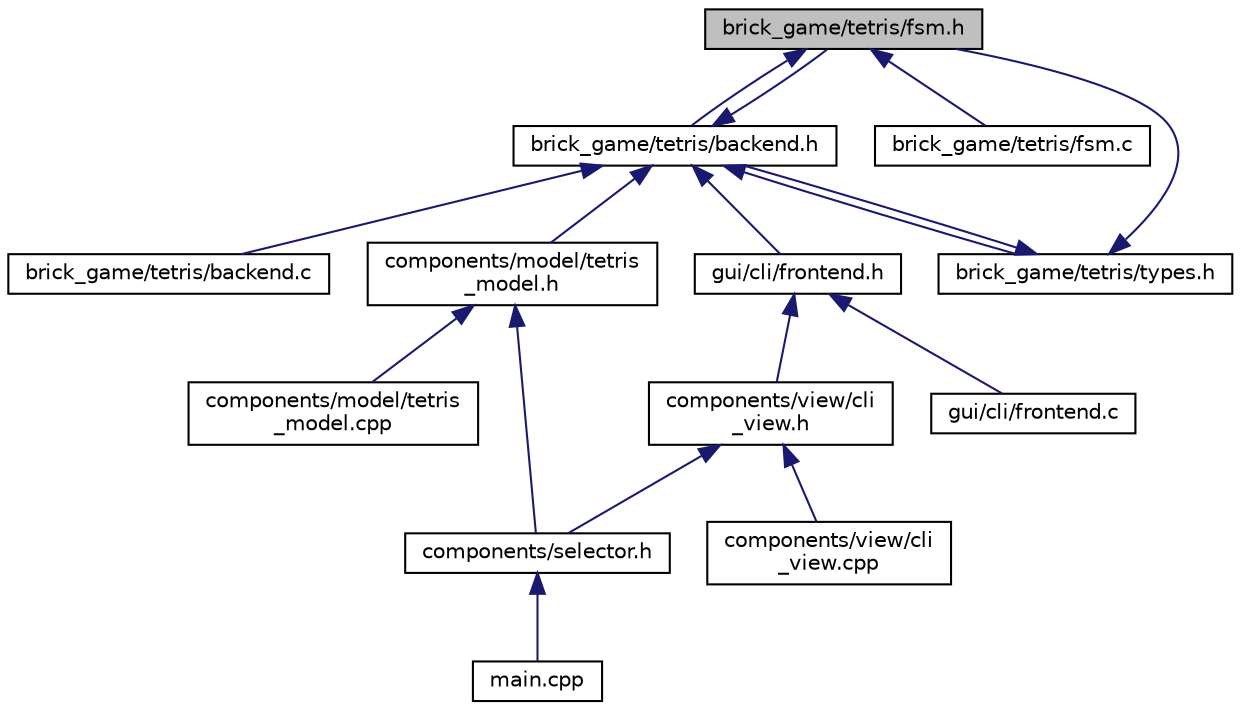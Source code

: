 digraph "brick_game/tetris/fsm.h"
{
 // LATEX_PDF_SIZE
  edge [fontname="Helvetica",fontsize="10",labelfontname="Helvetica",labelfontsize="10"];
  node [fontname="Helvetica",fontsize="10",shape=record];
  Node1 [label="brick_game/tetris/fsm.h",height=0.2,width=0.4,color="black", fillcolor="grey75", style="filled", fontcolor="black",tooltip="Заголовочный файл функций конечного автомата тетриса."];
  Node1 -> Node2 [dir="back",color="midnightblue",fontsize="10",style="solid",fontname="Helvetica"];
  Node2 [label="brick_game/tetris/backend.h",height=0.2,width=0.4,color="black", fillcolor="white", style="filled",URL="$backend_8h.html",tooltip="Заголовочный файл основных функций тетриса."];
  Node2 -> Node3 [dir="back",color="midnightblue",fontsize="10",style="solid",fontname="Helvetica"];
  Node3 [label="brick_game/tetris/backend.c",height=0.2,width=0.4,color="black", fillcolor="white", style="filled",URL="$backend_8c.html",tooltip="Основные функции работы тетриса."];
  Node2 -> Node1 [dir="back",color="midnightblue",fontsize="10",style="solid",fontname="Helvetica"];
  Node2 -> Node4 [dir="back",color="midnightblue",fontsize="10",style="solid",fontname="Helvetica"];
  Node4 [label="brick_game/tetris/types.h",height=0.2,width=0.4,color="black", fillcolor="white", style="filled",URL="$tetris_2types_8h.html",tooltip="Заголовочный файл с типами тетриса."];
  Node4 -> Node2 [dir="back",color="midnightblue",fontsize="10",style="solid",fontname="Helvetica"];
  Node4 -> Node1 [dir="back",color="midnightblue",fontsize="10",style="solid",fontname="Helvetica"];
  Node2 -> Node5 [dir="back",color="midnightblue",fontsize="10",style="solid",fontname="Helvetica"];
  Node5 [label="components/model/tetris\l_model.h",height=0.2,width=0.4,color="black", fillcolor="white", style="filled",URL="$tetris__model_8h.html",tooltip="Заголовочный файл класса TetrisModel."];
  Node5 -> Node6 [dir="back",color="midnightblue",fontsize="10",style="solid",fontname="Helvetica"];
  Node6 [label="components/model/tetris\l_model.cpp",height=0.2,width=0.4,color="black", fillcolor="white", style="filled",URL="$tetris__model_8cpp.html",tooltip="Методы класса TetrisModel."];
  Node5 -> Node7 [dir="back",color="midnightblue",fontsize="10",style="solid",fontname="Helvetica"];
  Node7 [label="components/selector.h",height=0.2,width=0.4,color="black", fillcolor="white", style="filled",URL="$selector_8h_source.html",tooltip=" "];
  Node7 -> Node8 [dir="back",color="midnightblue",fontsize="10",style="solid",fontname="Helvetica"];
  Node8 [label="main.cpp",height=0.2,width=0.4,color="black", fillcolor="white", style="filled",URL="$main_8cpp.html",tooltip="Основной файл, запускающий программу."];
  Node2 -> Node9 [dir="back",color="midnightblue",fontsize="10",style="solid",fontname="Helvetica"];
  Node9 [label="gui/cli/frontend.h",height=0.2,width=0.4,color="black", fillcolor="white", style="filled",URL="$frontend_8h.html",tooltip="Заголовочныый файл библиотеки отрисовки интерфейса."];
  Node9 -> Node10 [dir="back",color="midnightblue",fontsize="10",style="solid",fontname="Helvetica"];
  Node10 [label="components/view/cli\l_view.h",height=0.2,width=0.4,color="black", fillcolor="white", style="filled",URL="$cli__view_8h.html",tooltip="Заголовочный файл класса CliView."];
  Node10 -> Node7 [dir="back",color="midnightblue",fontsize="10",style="solid",fontname="Helvetica"];
  Node10 -> Node11 [dir="back",color="midnightblue",fontsize="10",style="solid",fontname="Helvetica"];
  Node11 [label="components/view/cli\l_view.cpp",height=0.2,width=0.4,color="black", fillcolor="white", style="filled",URL="$cli__view_8cpp.html",tooltip="Файл с методами класса CliView."];
  Node9 -> Node12 [dir="back",color="midnightblue",fontsize="10",style="solid",fontname="Helvetica"];
  Node12 [label="gui/cli/frontend.c",height=0.2,width=0.4,color="black", fillcolor="white", style="filled",URL="$frontend_8c.html",tooltip="Функции отрисовки интерфейса в окне консоли."];
  Node1 -> Node13 [dir="back",color="midnightblue",fontsize="10",style="solid",fontname="Helvetica"];
  Node13 [label="brick_game/tetris/fsm.c",height=0.2,width=0.4,color="black", fillcolor="white", style="filled",URL="$fsm_8c.html",tooltip="Функции конечного автомата тетриса."];
}
